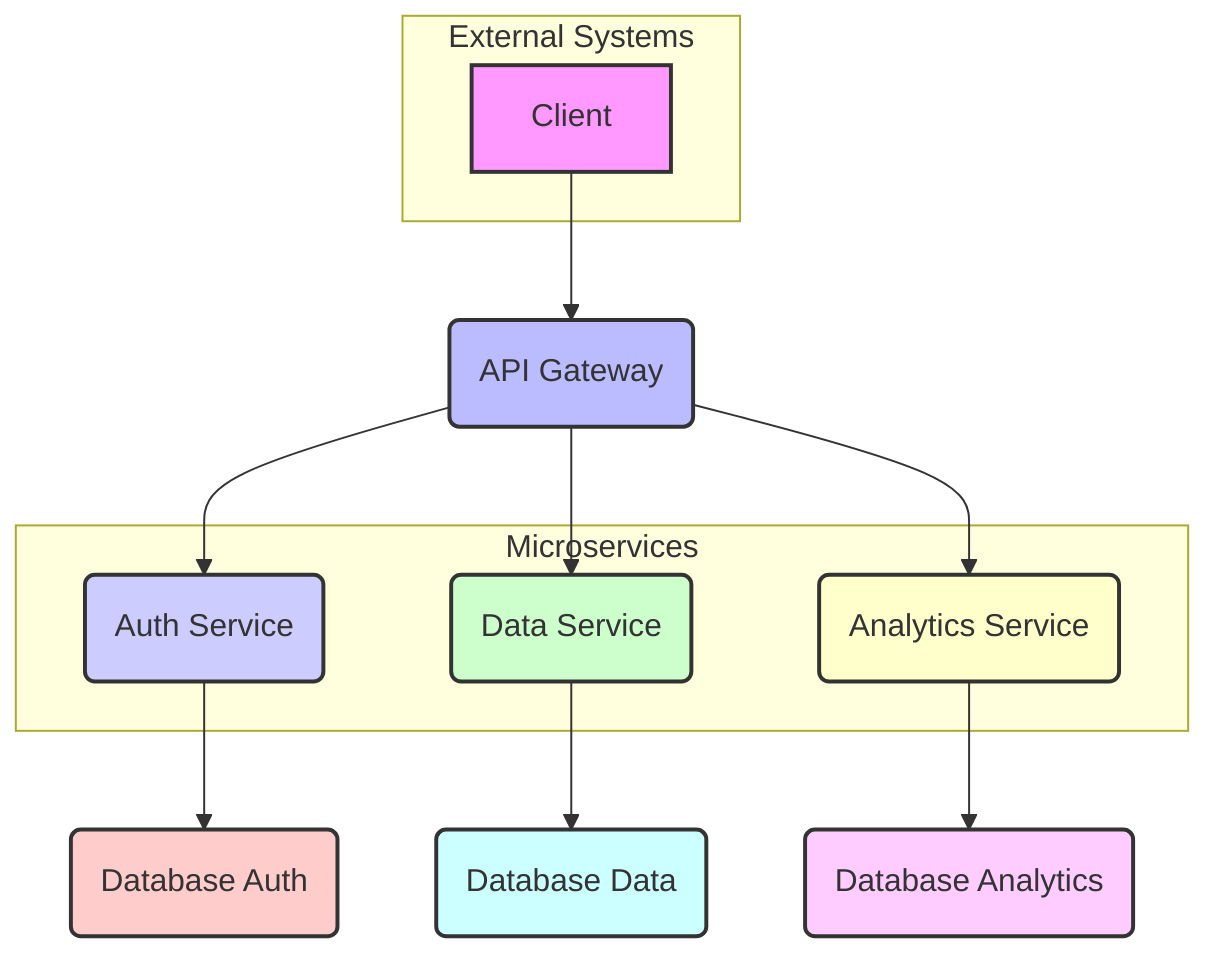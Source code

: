 graph TD
    A[Client] --> B(API Gateway)
    B --> C(Auth Service)
    B --> D(Data Service)
    B --> E(Analytics Service)

    C --> F(Database Auth)
    D --> G(Database Data)
    E --> H(Database Analytics)

    subgraph Microservices
        C
        D
        E
    end

    subgraph External Systems
        A
    end

    style A fill:#f9f,stroke:#333,stroke-width:2px
    style B fill:#bbf,stroke:#333,stroke-width:2px
    style C fill:#ccf,stroke:#333,stroke-width:2px
    style D fill:#cfc,stroke:#333,stroke-width:2px
    style E fill:#ffc,stroke:#333,stroke-width:2px
    style F fill:#fcc,stroke:#333,stroke-width:2px
    style G fill:#cff,stroke:#333,stroke-width:2px
    style H fill:#fcf,stroke:#333,stroke-width:2px